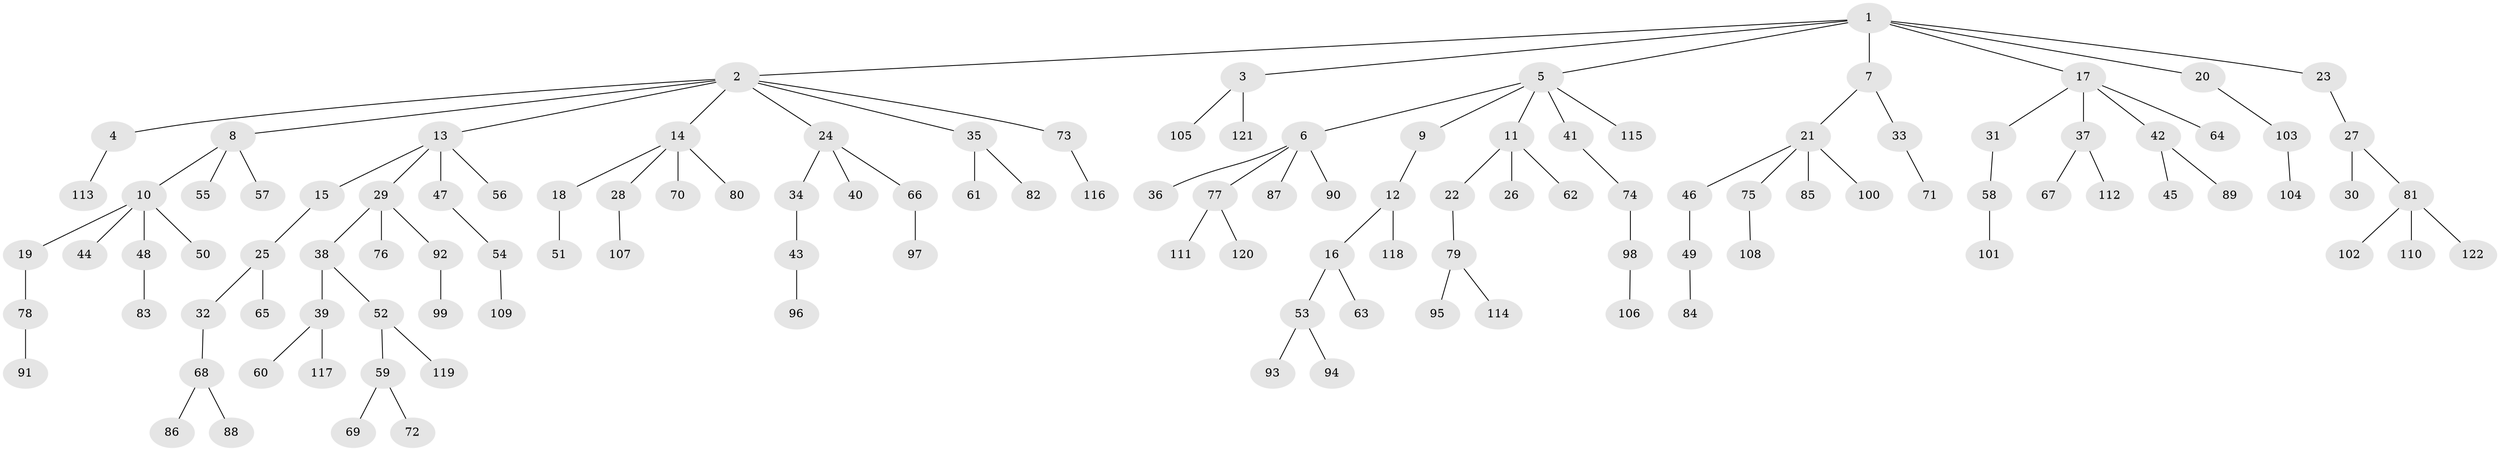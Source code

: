 // coarse degree distribution, {13: 0.01639344262295082, 3: 0.04918032786885246, 2: 0.26229508196721313, 6: 0.01639344262295082, 5: 0.03278688524590164, 4: 0.06557377049180328, 1: 0.5573770491803278}
// Generated by graph-tools (version 1.1) at 2025/19/03/04/25 18:19:16]
// undirected, 122 vertices, 121 edges
graph export_dot {
graph [start="1"]
  node [color=gray90,style=filled];
  1;
  2;
  3;
  4;
  5;
  6;
  7;
  8;
  9;
  10;
  11;
  12;
  13;
  14;
  15;
  16;
  17;
  18;
  19;
  20;
  21;
  22;
  23;
  24;
  25;
  26;
  27;
  28;
  29;
  30;
  31;
  32;
  33;
  34;
  35;
  36;
  37;
  38;
  39;
  40;
  41;
  42;
  43;
  44;
  45;
  46;
  47;
  48;
  49;
  50;
  51;
  52;
  53;
  54;
  55;
  56;
  57;
  58;
  59;
  60;
  61;
  62;
  63;
  64;
  65;
  66;
  67;
  68;
  69;
  70;
  71;
  72;
  73;
  74;
  75;
  76;
  77;
  78;
  79;
  80;
  81;
  82;
  83;
  84;
  85;
  86;
  87;
  88;
  89;
  90;
  91;
  92;
  93;
  94;
  95;
  96;
  97;
  98;
  99;
  100;
  101;
  102;
  103;
  104;
  105;
  106;
  107;
  108;
  109;
  110;
  111;
  112;
  113;
  114;
  115;
  116;
  117;
  118;
  119;
  120;
  121;
  122;
  1 -- 2;
  1 -- 3;
  1 -- 5;
  1 -- 7;
  1 -- 17;
  1 -- 20;
  1 -- 23;
  2 -- 4;
  2 -- 8;
  2 -- 13;
  2 -- 14;
  2 -- 24;
  2 -- 35;
  2 -- 73;
  3 -- 105;
  3 -- 121;
  4 -- 113;
  5 -- 6;
  5 -- 9;
  5 -- 11;
  5 -- 41;
  5 -- 115;
  6 -- 36;
  6 -- 77;
  6 -- 87;
  6 -- 90;
  7 -- 21;
  7 -- 33;
  8 -- 10;
  8 -- 55;
  8 -- 57;
  9 -- 12;
  10 -- 19;
  10 -- 44;
  10 -- 48;
  10 -- 50;
  11 -- 22;
  11 -- 26;
  11 -- 62;
  12 -- 16;
  12 -- 118;
  13 -- 15;
  13 -- 29;
  13 -- 47;
  13 -- 56;
  14 -- 18;
  14 -- 28;
  14 -- 70;
  14 -- 80;
  15 -- 25;
  16 -- 53;
  16 -- 63;
  17 -- 31;
  17 -- 37;
  17 -- 42;
  17 -- 64;
  18 -- 51;
  19 -- 78;
  20 -- 103;
  21 -- 46;
  21 -- 75;
  21 -- 85;
  21 -- 100;
  22 -- 79;
  23 -- 27;
  24 -- 34;
  24 -- 40;
  24 -- 66;
  25 -- 32;
  25 -- 65;
  27 -- 30;
  27 -- 81;
  28 -- 107;
  29 -- 38;
  29 -- 76;
  29 -- 92;
  31 -- 58;
  32 -- 68;
  33 -- 71;
  34 -- 43;
  35 -- 61;
  35 -- 82;
  37 -- 67;
  37 -- 112;
  38 -- 39;
  38 -- 52;
  39 -- 60;
  39 -- 117;
  41 -- 74;
  42 -- 45;
  42 -- 89;
  43 -- 96;
  46 -- 49;
  47 -- 54;
  48 -- 83;
  49 -- 84;
  52 -- 59;
  52 -- 119;
  53 -- 93;
  53 -- 94;
  54 -- 109;
  58 -- 101;
  59 -- 69;
  59 -- 72;
  66 -- 97;
  68 -- 86;
  68 -- 88;
  73 -- 116;
  74 -- 98;
  75 -- 108;
  77 -- 111;
  77 -- 120;
  78 -- 91;
  79 -- 95;
  79 -- 114;
  81 -- 102;
  81 -- 110;
  81 -- 122;
  92 -- 99;
  98 -- 106;
  103 -- 104;
}

